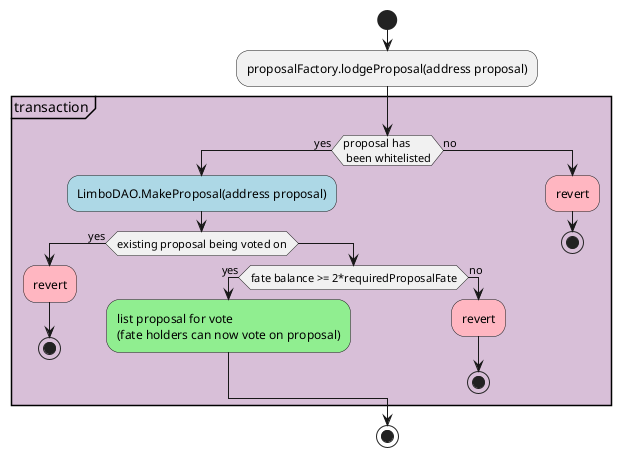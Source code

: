 @startuml lodge proposal
start
:proposalFactory.lodgeProposal(address proposal);
partition #thistle "transaction"{
if(proposal has\n been whitelisted) then (yes)
    #lightblue:LimboDAO.MakeProposal(address proposal);
    if(existing proposal being voted on) then (yes)
        #lightpink:revert;
        stop
    else
        if(fate balance >= 2*requiredProposalFate) then (yes)
            #lightgreen:list proposal for vote\n(fate holders can now vote on proposal);
        else (no)
            #lightpink:revert;
            stop
        endif
    endif
else (no)
    #lightpink:revert;
    stop
endif
}
stop
@enduml